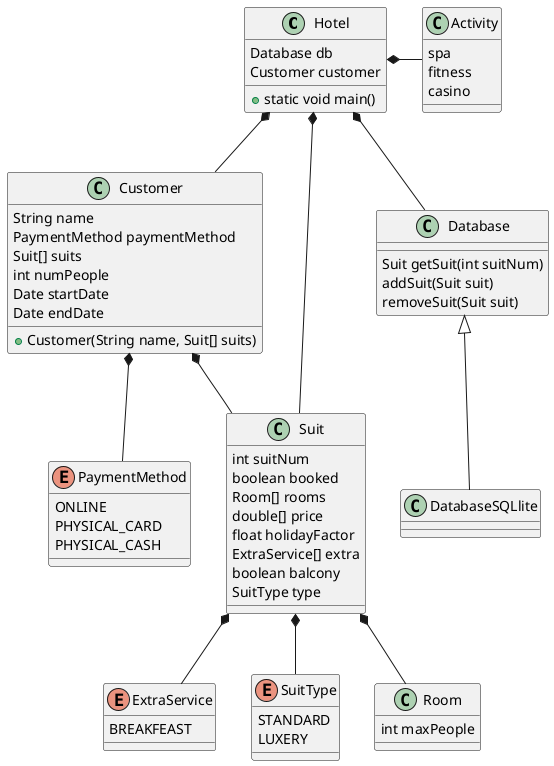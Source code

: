 @startuml

class Hotel {
    Database db
    Customer customer
    + static void main()
}
enum PaymentMethod {
    ONLINE
    PHYSICAL_CARD
    PHYSICAL_CASH
}
class Customer {
    + Customer(String name, Suit[] suits)
    String name
    PaymentMethod paymentMethod
    Suit[] suits
    int numPeople
    Date startDate
    Date endDate
}

class Activity {
    spa
    fitness
    casino
}

enum ExtraService {
    BREAKFEAST
}
class Suit {
    int suitNum
    boolean booked
    Room[] rooms
    double[] price
    float holidayFactor
    ExtraService[] extra
    boolean balcony
    SuitType type
}
enum SuitType {
    STANDARD
    LUXERY
}
class Room {
    int maxPeople

}

class Database {
    Suit getSuit(int suitNum)
    addSuit(Suit suit)
    removeSuit(Suit suit)
}

class DatabaseSQLlite extends Database {

}

Hotel *- Activity
Hotel *-- Database
Customer *-- PaymentMethod
Customer *-- Suit
Suit *-- Room
Suit *-- ExtraService
Suit *-- SuitType
Hotel *-- Suit
Hotel *-- Customer

@enduml